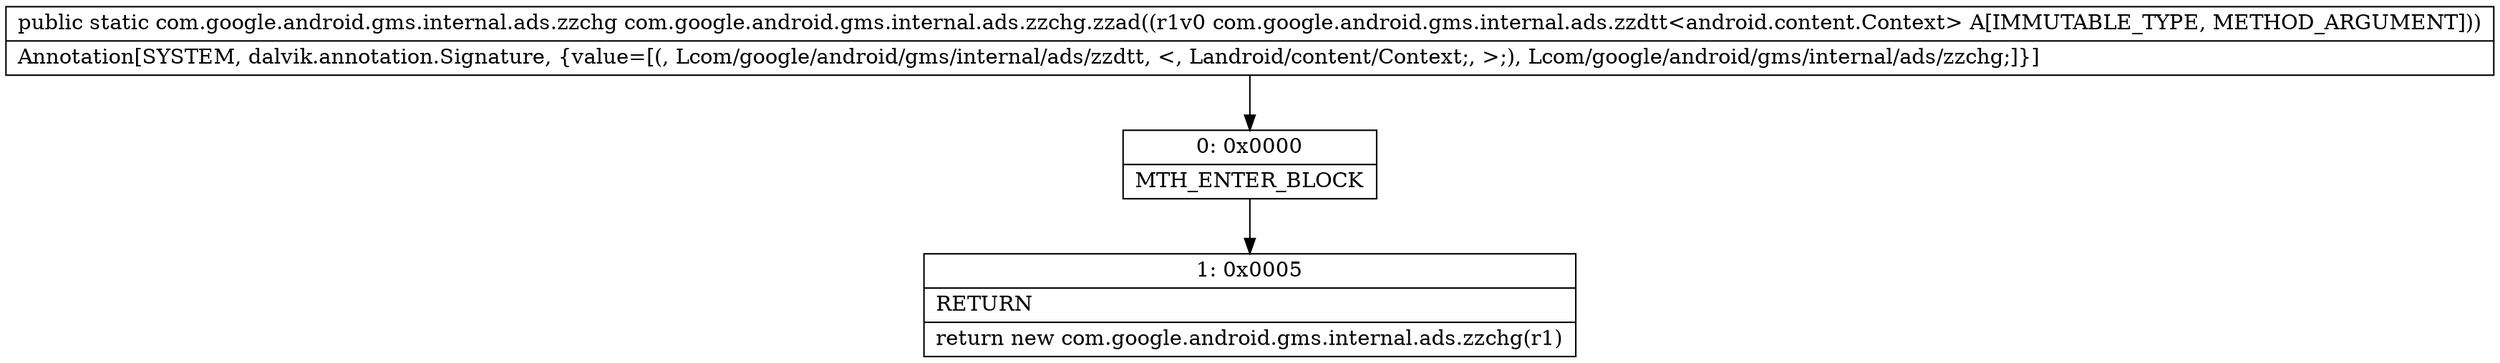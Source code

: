 digraph "CFG forcom.google.android.gms.internal.ads.zzchg.zzad(Lcom\/google\/android\/gms\/internal\/ads\/zzdtt;)Lcom\/google\/android\/gms\/internal\/ads\/zzchg;" {
Node_0 [shape=record,label="{0\:\ 0x0000|MTH_ENTER_BLOCK\l}"];
Node_1 [shape=record,label="{1\:\ 0x0005|RETURN\l|return new com.google.android.gms.internal.ads.zzchg(r1)\l}"];
MethodNode[shape=record,label="{public static com.google.android.gms.internal.ads.zzchg com.google.android.gms.internal.ads.zzchg.zzad((r1v0 com.google.android.gms.internal.ads.zzdtt\<android.content.Context\> A[IMMUTABLE_TYPE, METHOD_ARGUMENT]))  | Annotation[SYSTEM, dalvik.annotation.Signature, \{value=[(, Lcom\/google\/android\/gms\/internal\/ads\/zzdtt, \<, Landroid\/content\/Context;, \>;), Lcom\/google\/android\/gms\/internal\/ads\/zzchg;]\}]\l}"];
MethodNode -> Node_0;
Node_0 -> Node_1;
}

